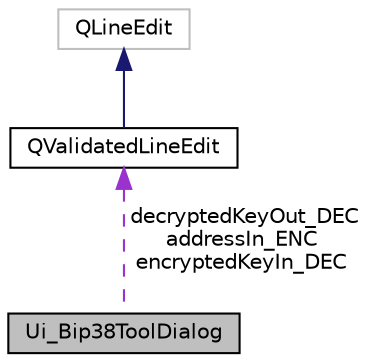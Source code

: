 digraph "Ui_Bip38ToolDialog"
{
 // LATEX_PDF_SIZE
  edge [fontname="Helvetica",fontsize="10",labelfontname="Helvetica",labelfontsize="10"];
  node [fontname="Helvetica",fontsize="10",shape=record];
  Node2 [label="Ui_Bip38ToolDialog",height=0.2,width=0.4,color="black", fillcolor="grey75", style="filled", fontcolor="black",tooltip=" "];
  Node3 -> Node2 [dir="back",color="darkorchid3",fontsize="10",style="dashed",label=" decryptedKeyOut_DEC\naddressIn_ENC\nencryptedKeyIn_DEC" ,fontname="Helvetica"];
  Node3 [label="QValidatedLineEdit",height=0.2,width=0.4,color="black", fillcolor="white", style="filled",URL="$class_q_validated_line_edit.html",tooltip=" "];
  Node4 -> Node3 [dir="back",color="midnightblue",fontsize="10",style="solid",fontname="Helvetica"];
  Node4 [label="QLineEdit",height=0.2,width=0.4,color="grey75", fillcolor="white", style="filled",tooltip=" "];
}
